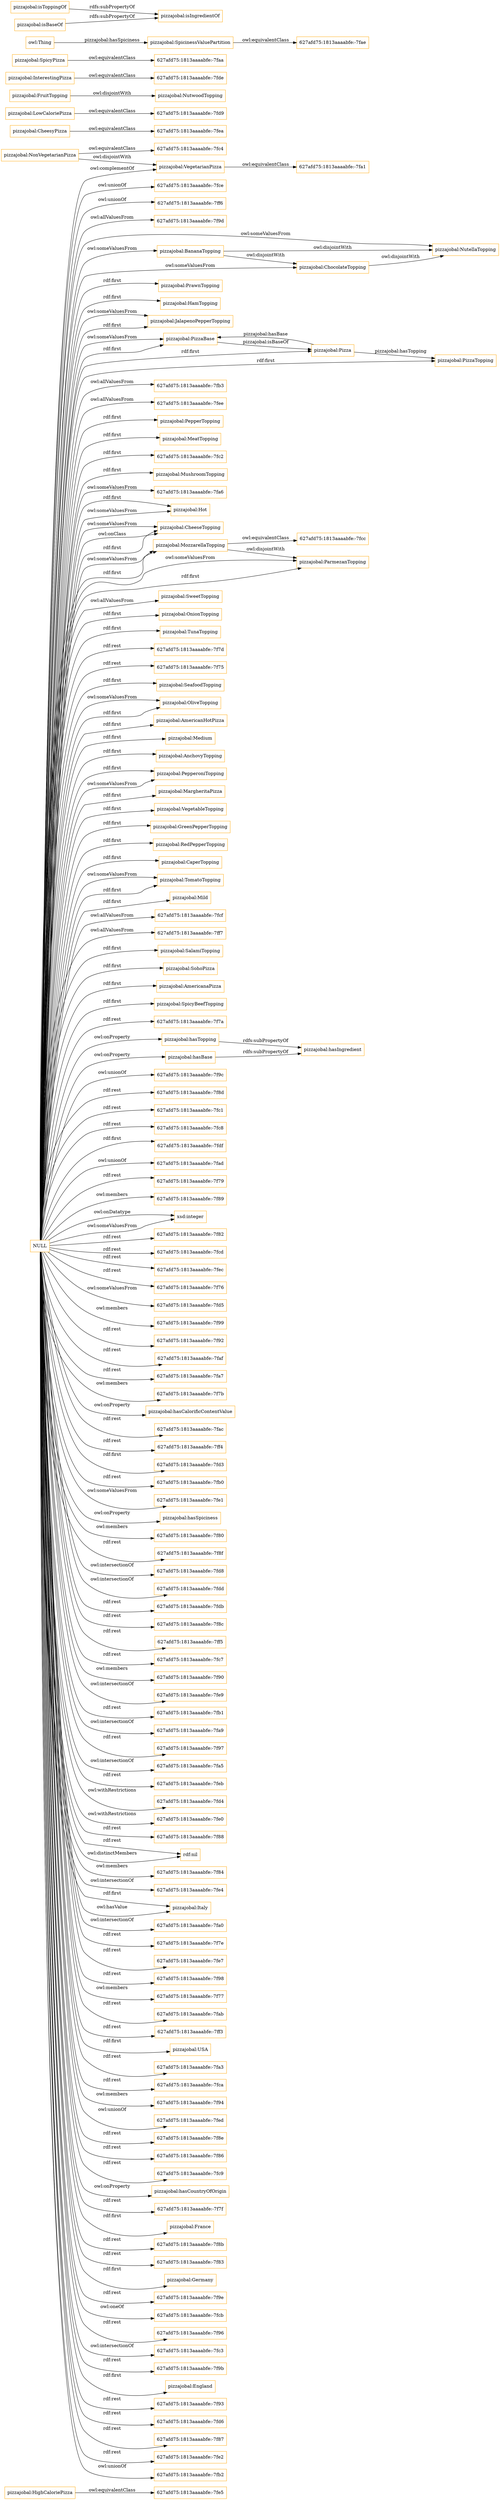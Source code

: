 digraph ar2dtool_diagram { 
rankdir=LR;
size="1501"
node [shape = rectangle, color="orange"]; "pizzajobal:HighCaloriePizza" "627afd75:1813aaaabfe:-7f9d" "pizzajobal:ChocolateTopping" "627afd75:1813aaaabfe:-7fcc" "pizzajobal:PrawnTopping" "pizzajobal:HamTopping" "pizzajobal:JalapenoPepperTopping" "pizzajobal:PizzaBase" "627afd75:1813aaaabfe:-7fea" "627afd75:1813aaaabfe:-7fc4" "627afd75:1813aaaabfe:-7fb3" "627afd75:1813aaaabfe:-7fee" "pizzajobal:PepperTopping" "pizzajobal:Pizza" "pizzajobal:MeatTopping" "627afd75:1813aaaabfe:-7fc2" "pizzajobal:MushroomTopping" "pizzajobal:LowCaloriePizza" "627afd75:1813aaaabfe:-7fa6" "pizzajobal:FruitTopping" "pizzajobal:PizzaTopping" "pizzajobal:Hot" "pizzajobal:CheeseTopping" "627afd75:1813aaaabfe:-7fde" "pizzajobal:ParmezanTopping" "627afd75:1813aaaabfe:-7fe5" "627afd75:1813aaaabfe:-7faa" "pizzajobal:SweetTopping" "pizzajobal:MozzarellaTopping" "pizzajobal:OnionTopping" "pizzajobal:SpicinessValuePartition" "pizzajobal:TunaTopping" "pizzajobal:CheesyPizza" "pizzajobal:VegetarianPizza" "pizzajobal:BananaTopping" "pizzajobal:SeafoodTopping" "pizzajobal:OliveTopping" "pizzajobal:AmericanHotPizza" "pizzajobal:Medium" "pizzajobal:AnchovyTopping" "627afd75:1813aaaabfe:-7fd9" "pizzajobal:NutwoodTopping" "pizzajobal:NutellaTopping" "pizzajobal:PepperoniTopping" "pizzajobal:MargheritaPizza" "pizzajobal:VegetableTopping" "pizzajobal:GreenPepperTopping" "pizzajobal:RedPepperTopping" "pizzajobal:CaperTopping" "pizzajobal:SpicyPizza" "627afd75:1813aaaabfe:-7fa1" "pizzajobal:TomatoTopping" "pizzajobal:Mild" "pizzajobal:InterestingPizza" "627afd75:1813aaaabfe:-7fcf" "627afd75:1813aaaabfe:-7ff7" "627afd75:1813aaaabfe:-7fae" "pizzajobal:SalamiTopping" "pizzajobal:NonVegetarianPizza" "pizzajobal:SohoPizza" "pizzajobal:AmericanaPizza" "pizzajobal:SpicyBeefTopping" ; /*classes style*/
	"NULL" -> "627afd75:1813aaaabfe:-7f7a" [ label = "rdf:rest" ];
	"NULL" -> "pizzajobal:PizzaBase" [ label = "rdf:first" ];
	"NULL" -> "pizzajobal:hasTopping" [ label = "owl:onProperty" ];
	"NULL" -> "pizzajobal:hasBase" [ label = "owl:onProperty" ];
	"NULL" -> "627afd75:1813aaaabfe:-7f9c" [ label = "owl:unionOf" ];
	"NULL" -> "627afd75:1813aaaabfe:-7fc2" [ label = "rdf:first" ];
	"NULL" -> "627afd75:1813aaaabfe:-7f8d" [ label = "rdf:rest" ];
	"NULL" -> "627afd75:1813aaaabfe:-7fc1" [ label = "rdf:rest" ];
	"NULL" -> "627afd75:1813aaaabfe:-7fc8" [ label = "rdf:rest" ];
	"NULL" -> "627afd75:1813aaaabfe:-7fdf" [ label = "rdf:first" ];
	"NULL" -> "627afd75:1813aaaabfe:-7fad" [ label = "owl:unionOf" ];
	"NULL" -> "pizzajobal:OnionTopping" [ label = "rdf:first" ];
	"NULL" -> "627afd75:1813aaaabfe:-7f79" [ label = "rdf:rest" ];
	"NULL" -> "pizzajobal:AmericanaPizza" [ label = "rdf:first" ];
	"NULL" -> "pizzajobal:ParmezanTopping" [ label = "owl:someValuesFrom" ];
	"NULL" -> "627afd75:1813aaaabfe:-7f89" [ label = "owl:members" ];
	"NULL" -> "xsd:integer" [ label = "owl:onDatatype" ];
	"NULL" -> "pizzajobal:PizzaBase" [ label = "owl:someValuesFrom" ];
	"NULL" -> "627afd75:1813aaaabfe:-7f82" [ label = "rdf:rest" ];
	"NULL" -> "627afd75:1813aaaabfe:-7fcd" [ label = "rdf:rest" ];
	"NULL" -> "pizzajobal:TomatoTopping" [ label = "owl:someValuesFrom" ];
	"NULL" -> "pizzajobal:AmericanHotPizza" [ label = "rdf:first" ];
	"NULL" -> "pizzajobal:VegetarianPizza" [ label = "owl:complementOf" ];
	"NULL" -> "627afd75:1813aaaabfe:-7fec" [ label = "rdf:rest" ];
	"NULL" -> "627afd75:1813aaaabfe:-7f76" [ label = "rdf:rest" ];
	"NULL" -> "pizzajobal:OliveTopping" [ label = "owl:someValuesFrom" ];
	"NULL" -> "627afd75:1813aaaabfe:-7fd5" [ label = "owl:someValuesFrom" ];
	"NULL" -> "pizzajobal:BananaTopping" [ label = "owl:someValuesFrom" ];
	"NULL" -> "pizzajobal:PepperoniTopping" [ label = "rdf:first" ];
	"NULL" -> "627afd75:1813aaaabfe:-7f99" [ label = "owl:members" ];
	"NULL" -> "627afd75:1813aaaabfe:-7f92" [ label = "rdf:rest" ];
	"NULL" -> "pizzajobal:MeatTopping" [ label = "rdf:first" ];
	"NULL" -> "pizzajobal:MargheritaPizza" [ label = "rdf:first" ];
	"NULL" -> "627afd75:1813aaaabfe:-7faf" [ label = "rdf:rest" ];
	"NULL" -> "pizzajobal:PrawnTopping" [ label = "rdf:first" ];
	"NULL" -> "627afd75:1813aaaabfe:-7fa7" [ label = "rdf:rest" ];
	"NULL" -> "627afd75:1813aaaabfe:-7f7b" [ label = "owl:members" ];
	"NULL" -> "pizzajobal:Hot" [ label = "rdf:first" ];
	"NULL" -> "pizzajobal:hasCalorificContentValue" [ label = "owl:onProperty" ];
	"NULL" -> "pizzajobal:JalapenoPepperTopping" [ label = "owl:someValuesFrom" ];
	"NULL" -> "627afd75:1813aaaabfe:-7fac" [ label = "rdf:rest" ];
	"NULL" -> "627afd75:1813aaaabfe:-7ff4" [ label = "rdf:rest" ];
	"NULL" -> "627afd75:1813aaaabfe:-7fd3" [ label = "rdf:first" ];
	"NULL" -> "627afd75:1813aaaabfe:-7fb0" [ label = "rdf:rest" ];
	"NULL" -> "pizzajobal:VegetableTopping" [ label = "rdf:first" ];
	"NULL" -> "pizzajobal:Hot" [ label = "owl:someValuesFrom" ];
	"NULL" -> "627afd75:1813aaaabfe:-7fe1" [ label = "owl:someValuesFrom" ];
	"NULL" -> "pizzajobal:hasSpiciness" [ label = "owl:onProperty" ];
	"NULL" -> "627afd75:1813aaaabfe:-7f80" [ label = "owl:members" ];
	"NULL" -> "pizzajobal:Medium" [ label = "rdf:first" ];
	"NULL" -> "pizzajobal:PizzaTopping" [ label = "rdf:first" ];
	"NULL" -> "627afd75:1813aaaabfe:-7f8f" [ label = "rdf:rest" ];
	"NULL" -> "627afd75:1813aaaabfe:-7fd8" [ label = "owl:intersectionOf" ];
	"NULL" -> "pizzajobal:SeafoodTopping" [ label = "rdf:first" ];
	"NULL" -> "627afd75:1813aaaabfe:-7fdd" [ label = "owl:intersectionOf" ];
	"NULL" -> "pizzajobal:GreenPepperTopping" [ label = "rdf:first" ];
	"NULL" -> "pizzajobal:NutellaTopping" [ label = "owl:someValuesFrom" ];
	"NULL" -> "627afd75:1813aaaabfe:-7ff7" [ label = "owl:allValuesFrom" ];
	"NULL" -> "627afd75:1813aaaabfe:-7fa6" [ label = "owl:someValuesFrom" ];
	"NULL" -> "627afd75:1813aaaabfe:-7fdb" [ label = "rdf:rest" ];
	"NULL" -> "pizzajobal:CheeseTopping" [ label = "owl:onClass" ];
	"NULL" -> "627afd75:1813aaaabfe:-7fcf" [ label = "owl:allValuesFrom" ];
	"NULL" -> "627afd75:1813aaaabfe:-7f8c" [ label = "rdf:rest" ];
	"NULL" -> "pizzajobal:Pizza" [ label = "rdf:first" ];
	"NULL" -> "627afd75:1813aaaabfe:-7ff5" [ label = "rdf:rest" ];
	"NULL" -> "pizzajobal:CheeseTopping" [ label = "rdf:first" ];
	"NULL" -> "pizzajobal:RedPepperTopping" [ label = "rdf:first" ];
	"NULL" -> "627afd75:1813aaaabfe:-7fc7" [ label = "rdf:rest" ];
	"NULL" -> "627afd75:1813aaaabfe:-7fee" [ label = "owl:allValuesFrom" ];
	"NULL" -> "627afd75:1813aaaabfe:-7f90" [ label = "owl:members" ];
	"NULL" -> "pizzajobal:TomatoTopping" [ label = "rdf:first" ];
	"NULL" -> "627afd75:1813aaaabfe:-7fe9" [ label = "owl:intersectionOf" ];
	"NULL" -> "627afd75:1813aaaabfe:-7fb1" [ label = "rdf:rest" ];
	"NULL" -> "627afd75:1813aaaabfe:-7fa9" [ label = "owl:intersectionOf" ];
	"NULL" -> "627afd75:1813aaaabfe:-7f97" [ label = "rdf:rest" ];
	"NULL" -> "pizzajobal:OliveTopping" [ label = "rdf:first" ];
	"NULL" -> "627afd75:1813aaaabfe:-7fa5" [ label = "owl:intersectionOf" ];
	"NULL" -> "pizzajobal:CaperTopping" [ label = "rdf:first" ];
	"NULL" -> "627afd75:1813aaaabfe:-7feb" [ label = "rdf:rest" ];
	"NULL" -> "pizzajobal:MushroomTopping" [ label = "rdf:first" ];
	"NULL" -> "627afd75:1813aaaabfe:-7fd4" [ label = "owl:withRestrictions" ];
	"NULL" -> "pizzajobal:TunaTopping" [ label = "rdf:first" ];
	"NULL" -> "627afd75:1813aaaabfe:-7fe0" [ label = "owl:withRestrictions" ];
	"NULL" -> "pizzajobal:SohoPizza" [ label = "rdf:first" ];
	"NULL" -> "pizzajobal:CheeseTopping" [ label = "owl:someValuesFrom" ];
	"NULL" -> "pizzajobal:ChocolateTopping" [ label = "owl:someValuesFrom" ];
	"NULL" -> "627afd75:1813aaaabfe:-7f88" [ label = "rdf:rest" ];
	"NULL" -> "rdf:nil" [ label = "rdf:rest" ];
	"NULL" -> "pizzajobal:PepperTopping" [ label = "rdf:first" ];
	"NULL" -> "627afd75:1813aaaabfe:-7f84" [ label = "owl:members" ];
	"NULL" -> "627afd75:1813aaaabfe:-7fe4" [ label = "owl:intersectionOf" ];
	"NULL" -> "pizzajobal:Italy" [ label = "rdf:first" ];
	"NULL" -> "627afd75:1813aaaabfe:-7fa0" [ label = "owl:intersectionOf" ];
	"NULL" -> "627afd75:1813aaaabfe:-7f7e" [ label = "rdf:rest" ];
	"NULL" -> "627afd75:1813aaaabfe:-7fe7" [ label = "rdf:rest" ];
	"NULL" -> "627afd75:1813aaaabfe:-7f98" [ label = "rdf:rest" ];
	"NULL" -> "627afd75:1813aaaabfe:-7f77" [ label = "owl:members" ];
	"NULL" -> "pizzajobal:MozzarellaTopping" [ label = "owl:someValuesFrom" ];
	"NULL" -> "627afd75:1813aaaabfe:-7fab" [ label = "rdf:rest" ];
	"NULL" -> "627afd75:1813aaaabfe:-7ff3" [ label = "rdf:rest" ];
	"NULL" -> "pizzajobal:USA" [ label = "rdf:first" ];
	"NULL" -> "627afd75:1813aaaabfe:-7fa3" [ label = "rdf:rest" ];
	"NULL" -> "627afd75:1813aaaabfe:-7fca" [ label = "rdf:rest" ];
	"NULL" -> "627afd75:1813aaaabfe:-7f94" [ label = "owl:members" ];
	"NULL" -> "627afd75:1813aaaabfe:-7fed" [ label = "owl:unionOf" ];
	"NULL" -> "627afd75:1813aaaabfe:-7f8e" [ label = "rdf:rest" ];
	"NULL" -> "627afd75:1813aaaabfe:-7f86" [ label = "rdf:rest" ];
	"NULL" -> "627afd75:1813aaaabfe:-7fc9" [ label = "rdf:rest" ];
	"NULL" -> "pizzajobal:hasCountryOfOrigin" [ label = "owl:onProperty" ];
	"NULL" -> "627afd75:1813aaaabfe:-7f7f" [ label = "rdf:rest" ];
	"NULL" -> "pizzajobal:France" [ label = "rdf:first" ];
	"NULL" -> "pizzajobal:ParmezanTopping" [ label = "rdf:first" ];
	"NULL" -> "627afd75:1813aaaabfe:-7f8b" [ label = "rdf:rest" ];
	"NULL" -> "627afd75:1813aaaabfe:-7f83" [ label = "rdf:rest" ];
	"NULL" -> "pizzajobal:PepperoniTopping" [ label = "owl:someValuesFrom" ];
	"NULL" -> "pizzajobal:Germany" [ label = "rdf:first" ];
	"NULL" -> "rdf:nil" [ label = "owl:distinctMembers" ];
	"NULL" -> "627afd75:1813aaaabfe:-7f9e" [ label = "rdf:rest" ];
	"NULL" -> "627afd75:1813aaaabfe:-7fcb" [ label = "owl:oneOf" ];
	"NULL" -> "627afd75:1813aaaabfe:-7f96" [ label = "rdf:rest" ];
	"NULL" -> "627afd75:1813aaaabfe:-7fb3" [ label = "owl:allValuesFrom" ];
	"NULL" -> "pizzajobal:Italy" [ label = "owl:hasValue" ];
	"NULL" -> "627afd75:1813aaaabfe:-7fc3" [ label = "owl:intersectionOf" ];
	"NULL" -> "pizzajobal:AnchovyTopping" [ label = "rdf:first" ];
	"NULL" -> "627afd75:1813aaaabfe:-7f9b" [ label = "rdf:rest" ];
	"NULL" -> "pizzajobal:England" [ label = "rdf:first" ];
	"NULL" -> "pizzajobal:SweetTopping" [ label = "owl:allValuesFrom" ];
	"NULL" -> "627afd75:1813aaaabfe:-7f93" [ label = "rdf:rest" ];
	"NULL" -> "627afd75:1813aaaabfe:-7fd6" [ label = "rdf:rest" ];
	"NULL" -> "xsd:integer" [ label = "owl:someValuesFrom" ];
	"NULL" -> "pizzajobal:MozzarellaTopping" [ label = "rdf:first" ];
	"NULL" -> "pizzajobal:SpicyBeefTopping" [ label = "rdf:first" ];
	"NULL" -> "627afd75:1813aaaabfe:-7f87" [ label = "rdf:rest" ];
	"NULL" -> "627afd75:1813aaaabfe:-7fe2" [ label = "rdf:rest" ];
	"NULL" -> "627afd75:1813aaaabfe:-7f9d" [ label = "owl:allValuesFrom" ];
	"NULL" -> "pizzajobal:JalapenoPepperTopping" [ label = "rdf:first" ];
	"NULL" -> "627afd75:1813aaaabfe:-7fb2" [ label = "owl:unionOf" ];
	"NULL" -> "627afd75:1813aaaabfe:-7fce" [ label = "owl:unionOf" ];
	"NULL" -> "627afd75:1813aaaabfe:-7ff6" [ label = "owl:unionOf" ];
	"NULL" -> "627afd75:1813aaaabfe:-7f7d" [ label = "rdf:rest" ];
	"NULL" -> "627afd75:1813aaaabfe:-7f75" [ label = "rdf:rest" ];
	"NULL" -> "pizzajobal:SalamiTopping" [ label = "rdf:first" ];
	"NULL" -> "pizzajobal:Mild" [ label = "rdf:first" ];
	"NULL" -> "pizzajobal:HamTopping" [ label = "rdf:first" ];
	"pizzajobal:hasTopping" -> "pizzajobal:hasIngredient" [ label = "rdfs:subPropertyOf" ];
	"pizzajobal:HighCaloriePizza" -> "627afd75:1813aaaabfe:-7fe5" [ label = "owl:equivalentClass" ];
	"pizzajobal:hasBase" -> "pizzajobal:hasIngredient" [ label = "rdfs:subPropertyOf" ];
	"pizzajobal:isToppingOf" -> "pizzajobal:isIngredientOf" [ label = "rdfs:subPropertyOf" ];
	"pizzajobal:BananaTopping" -> "pizzajobal:NutellaTopping" [ label = "owl:disjointWith" ];
	"pizzajobal:BananaTopping" -> "pizzajobal:ChocolateTopping" [ label = "owl:disjointWith" ];
	"pizzajobal:MozzarellaTopping" -> "pizzajobal:ParmezanTopping" [ label = "owl:disjointWith" ];
	"pizzajobal:MozzarellaTopping" -> "627afd75:1813aaaabfe:-7fcc" [ label = "owl:equivalentClass" ];
	"pizzajobal:NonVegetarianPizza" -> "pizzajobal:VegetarianPizza" [ label = "owl:disjointWith" ];
	"pizzajobal:NonVegetarianPizza" -> "627afd75:1813aaaabfe:-7fc4" [ label = "owl:equivalentClass" ];
	"pizzajobal:SpicinessValuePartition" -> "627afd75:1813aaaabfe:-7fae" [ label = "owl:equivalentClass" ];
	"pizzajobal:isBaseOf" -> "pizzajobal:isIngredientOf" [ label = "rdfs:subPropertyOf" ];
	"pizzajobal:VegetarianPizza" -> "627afd75:1813aaaabfe:-7fa1" [ label = "owl:equivalentClass" ];
	"pizzajobal:ChocolateTopping" -> "pizzajobal:NutellaTopping" [ label = "owl:disjointWith" ];
	"pizzajobal:InterestingPizza" -> "627afd75:1813aaaabfe:-7fde" [ label = "owl:equivalentClass" ];
	"pizzajobal:LowCaloriePizza" -> "627afd75:1813aaaabfe:-7fd9" [ label = "owl:equivalentClass" ];
	"pizzajobal:SpicyPizza" -> "627afd75:1813aaaabfe:-7faa" [ label = "owl:equivalentClass" ];
	"pizzajobal:FruitTopping" -> "pizzajobal:NutwoodTopping" [ label = "owl:disjointWith" ];
	"pizzajobal:CheesyPizza" -> "627afd75:1813aaaabfe:-7fea" [ label = "owl:equivalentClass" ];
	"owl:Thing" -> "pizzajobal:SpicinessValuePartition" [ label = "pizzajobal:hasSpiciness" ];
	"pizzajobal:PizzaBase" -> "pizzajobal:Pizza" [ label = "pizzajobal:isBaseOf" ];
	"pizzajobal:Pizza" -> "pizzajobal:PizzaTopping" [ label = "pizzajobal:hasTopping" ];
	"pizzajobal:Pizza" -> "pizzajobal:PizzaBase" [ label = "pizzajobal:hasBase" ];

}
